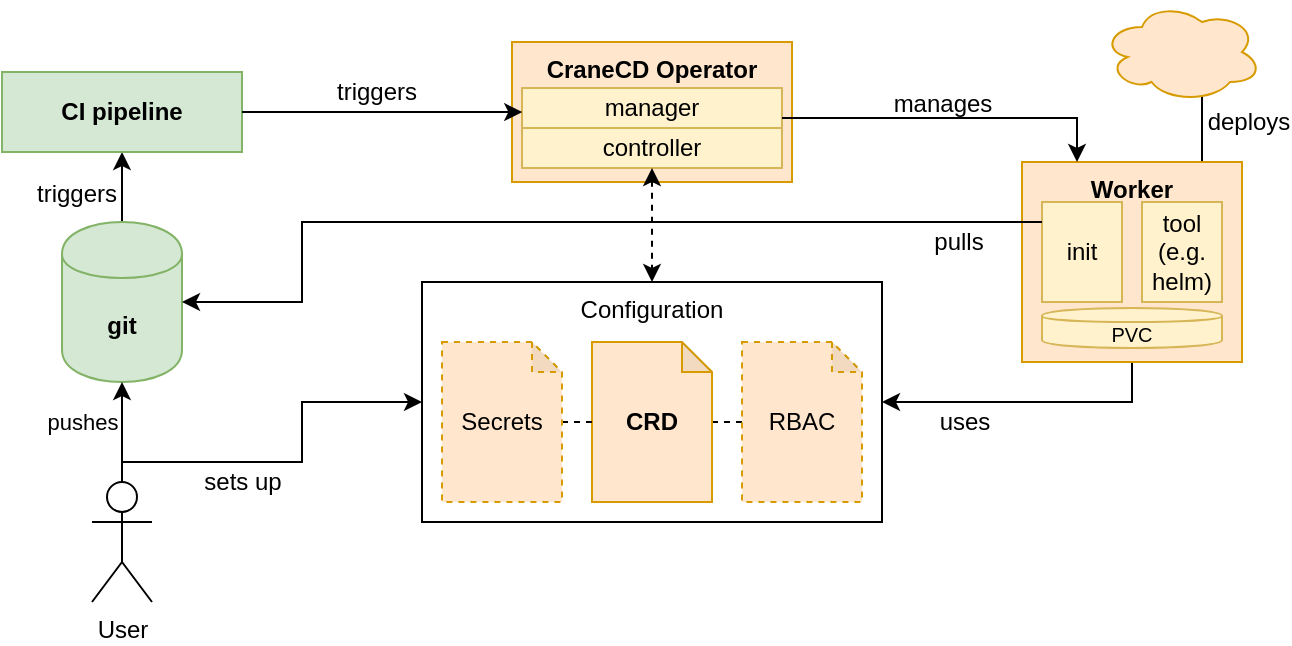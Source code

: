 <mxfile version="12.9.8" type="device"><diagram id="0FPPMWaeh4wDwvXUmPx0" name="Page-1"><mxGraphModel dx="966" dy="1360" grid="1" gridSize="10" guides="1" tooltips="1" connect="1" arrows="1" fold="1" page="1" pageScale="1" pageWidth="850" pageHeight="1100" math="0" shadow="0"><root><mxCell id="0"/><mxCell id="1" parent="0"/><mxCell id="QBfDmHrQ6wkT0DGIlefm-17" value="Configuration" style="rounded=0;whiteSpace=wrap;html=1;verticalAlign=top;" parent="1" vertex="1"><mxGeometry x="310" y="400" width="230" height="120" as="geometry"/></mxCell><mxCell id="QBfDmHrQ6wkT0DGIlefm-15" style="rounded=0;orthogonalLoop=1;jettySize=auto;html=1;exitX=0;exitY=0.5;exitDx=0;exitDy=0;exitPerimeter=0;entryX=0;entryY=0.5;entryDx=0;entryDy=0;entryPerimeter=0;dashed=1;" parent="1" source="QBfDmHrQ6wkT0DGIlefm-13" target="QBfDmHrQ6wkT0DGIlefm-11" edge="1"><mxGeometry relative="1" as="geometry"/></mxCell><mxCell id="QBfDmHrQ6wkT0DGIlefm-4" style="edgeStyle=orthogonalEdgeStyle;rounded=0;orthogonalLoop=1;jettySize=auto;html=1;exitX=0.5;exitY=0;exitDx=0;exitDy=0;entryX=0.5;entryY=1;entryDx=0;entryDy=0;" parent="1" source="QBfDmHrQ6wkT0DGIlefm-1" target="QBfDmHrQ6wkT0DGIlefm-3" edge="1"><mxGeometry relative="1" as="geometry"/></mxCell><mxCell id="QBfDmHrQ6wkT0DGIlefm-22" value="triggers" style="text;html=1;align=center;verticalAlign=middle;resizable=0;points=[];" parent="QBfDmHrQ6wkT0DGIlefm-4" vertex="1" connectable="0"><mxGeometry x="-0.181" y="-1" relative="1" as="geometry"><mxPoint x="-24" as="offset"/></mxGeometry></mxCell><mxCell id="QBfDmHrQ6wkT0DGIlefm-1" value="git" style="shape=cylinder;whiteSpace=wrap;html=1;boundedLbl=1;backgroundOutline=1;fillColor=#d5e8d4;strokeColor=#82b366;fontStyle=1" parent="1" vertex="1"><mxGeometry x="130" y="370" width="60" height="80" as="geometry"/></mxCell><mxCell id="QBfDmHrQ6wkT0DGIlefm-3" value="CI pipeline" style="rounded=0;whiteSpace=wrap;html=1;fillColor=#d5e8d4;strokeColor=#82b366;fontStyle=1" parent="1" vertex="1"><mxGeometry x="100" y="295" width="120" height="40" as="geometry"/></mxCell><mxCell id="QBfDmHrQ6wkT0DGIlefm-6" value="CraneCD Operator" style="rounded=0;whiteSpace=wrap;html=1;fillColor=#ffe6cc;strokeColor=#d79b00;fontStyle=1;verticalAlign=top;" parent="1" vertex="1"><mxGeometry x="355" y="280" width="140" height="70" as="geometry"/></mxCell><mxCell id="QBfDmHrQ6wkT0DGIlefm-20" value="pushes" style="edgeStyle=none;rounded=0;orthogonalLoop=1;jettySize=auto;html=1;exitX=0.5;exitY=0;exitDx=0;exitDy=0;exitPerimeter=0;endArrow=classic;endFill=1;" parent="1" edge="1" source="QBfDmHrQ6wkT0DGIlefm-9"><mxGeometry x="0.2" y="20" relative="1" as="geometry"><mxPoint x="160" y="550" as="sourcePoint"/><mxPoint x="160" y="450" as="targetPoint"/><mxPoint as="offset"/></mxGeometry></mxCell><mxCell id="QBfDmHrQ6wkT0DGIlefm-21" style="edgeStyle=orthogonalEdgeStyle;rounded=0;orthogonalLoop=1;jettySize=auto;html=1;exitX=0.5;exitY=0;exitDx=0;exitDy=0;exitPerimeter=0;entryX=0;entryY=0.5;entryDx=0;entryDy=0;endArrow=classic;endFill=1;" parent="1" source="QBfDmHrQ6wkT0DGIlefm-9" target="QBfDmHrQ6wkT0DGIlefm-17" edge="1"><mxGeometry relative="1" as="geometry"><Array as="points"><mxPoint x="160" y="490"/><mxPoint x="250" y="490"/><mxPoint x="250" y="460"/></Array></mxGeometry></mxCell><mxCell id="QBfDmHrQ6wkT0DGIlefm-23" value="sets up" style="text;html=1;align=center;verticalAlign=middle;resizable=0;points=[];" parent="QBfDmHrQ6wkT0DGIlefm-21" vertex="1" connectable="0"><mxGeometry x="-0.182" y="1" relative="1" as="geometry"><mxPoint x="-7.78" y="11.0" as="offset"/></mxGeometry></mxCell><mxCell id="QBfDmHrQ6wkT0DGIlefm-9" value="User" style="shape=umlActor;verticalLabelPosition=bottom;labelBackgroundColor=#ffffff;verticalAlign=top;html=1;outlineConnect=0;" parent="1" vertex="1"><mxGeometry x="145" y="500" width="30" height="60" as="geometry"/></mxCell><mxCell id="QBfDmHrQ6wkT0DGIlefm-11" value="CRD" style="shape=note;whiteSpace=wrap;html=1;backgroundOutline=1;darkOpacity=0.05;fillColor=#ffe6cc;strokeColor=#d79b00;size=15;fontStyle=1" parent="1" vertex="1"><mxGeometry x="395" y="430" width="60" height="80" as="geometry"/></mxCell><mxCell id="QBfDmHrQ6wkT0DGIlefm-16" style="edgeStyle=none;rounded=0;orthogonalLoop=1;jettySize=auto;html=1;exitX=0;exitY=0.5;exitDx=0;exitDy=0;exitPerimeter=0;entryX=0;entryY=0.5;entryDx=0;entryDy=0;entryPerimeter=0;dashed=1;endArrow=none;endFill=0;" parent="1" source="QBfDmHrQ6wkT0DGIlefm-12" target="QBfDmHrQ6wkT0DGIlefm-11" edge="1"><mxGeometry relative="1" as="geometry"/></mxCell><mxCell id="QBfDmHrQ6wkT0DGIlefm-12" value="Secrets" style="shape=note;whiteSpace=wrap;html=1;backgroundOutline=1;darkOpacity=0.05;fillColor=#ffe6cc;strokeColor=#d79b00;size=15;fontStyle=0;dashed=1;" parent="1" vertex="1"><mxGeometry x="320" y="430" width="60" height="80" as="geometry"/></mxCell><mxCell id="QBfDmHrQ6wkT0DGIlefm-13" value="RBAC" style="shape=note;whiteSpace=wrap;html=1;backgroundOutline=1;darkOpacity=0.05;fillColor=#ffe6cc;strokeColor=#d79b00;size=15;fontStyle=0;dashed=1;" parent="1" vertex="1"><mxGeometry x="470" y="430" width="60" height="80" as="geometry"/></mxCell><mxCell id="QBfDmHrQ6wkT0DGIlefm-28" style="edgeStyle=orthogonalEdgeStyle;rounded=0;orthogonalLoop=1;jettySize=auto;html=1;exitX=0.5;exitY=1;exitDx=0;exitDy=0;entryX=1;entryY=0.5;entryDx=0;entryDy=0;startArrow=none;startFill=0;endArrow=classic;endFill=1;" parent="1" source="QBfDmHrQ6wkT0DGIlefm-25" target="QBfDmHrQ6wkT0DGIlefm-17" edge="1"><mxGeometry relative="1" as="geometry"/></mxCell><mxCell id="QBfDmHrQ6wkT0DGIlefm-32" value="uses" style="text;html=1;align=center;verticalAlign=middle;resizable=0;points=[];" parent="QBfDmHrQ6wkT0DGIlefm-28" vertex="1" connectable="0"><mxGeometry x="0.028" y="-43" relative="1" as="geometry"><mxPoint x="-30" y="53" as="offset"/></mxGeometry></mxCell><mxCell id="QBfDmHrQ6wkT0DGIlefm-39" style="edgeStyle=orthogonalEdgeStyle;rounded=0;orthogonalLoop=1;jettySize=auto;html=1;exitX=0.75;exitY=0;exitDx=0;exitDy=0;startArrow=none;startFill=0;endArrow=classic;endFill=1;" parent="1" source="QBfDmHrQ6wkT0DGIlefm-25" edge="1"><mxGeometry relative="1" as="geometry"><mxPoint x="700" y="280" as="targetPoint"/><Array as="points"><mxPoint x="693" y="350"/><mxPoint x="700" y="350"/></Array></mxGeometry></mxCell><mxCell id="QBfDmHrQ6wkT0DGIlefm-40" value="deploys" style="text;html=1;align=center;verticalAlign=middle;resizable=0;points=[];" parent="QBfDmHrQ6wkT0DGIlefm-39" vertex="1" connectable="0"><mxGeometry x="-0.22" y="-1" relative="1" as="geometry"><mxPoint x="22" y="-13.33" as="offset"/></mxGeometry></mxCell><mxCell id="QBfDmHrQ6wkT0DGIlefm-25" value="Worker" style="rounded=0;whiteSpace=wrap;html=1;fillColor=#ffe6cc;strokeColor=#d79b00;fontStyle=1;verticalAlign=top;" parent="1" vertex="1"><mxGeometry x="610" y="340" width="110" height="100" as="geometry"/></mxCell><mxCell id="QBfDmHrQ6wkT0DGIlefm-27" value="manages" style="text;html=1;align=center;verticalAlign=middle;resizable=0;points=[];autosize=1;" parent="1" vertex="1"><mxGeometry x="540" y="301" width="60" height="20" as="geometry"/></mxCell><mxCell id="QBfDmHrQ6wkT0DGIlefm-35" value="" style="ellipse;shape=cloud;whiteSpace=wrap;html=1;fillColor=#ffe6cc;strokeColor=#d79b00;" parent="1" vertex="1"><mxGeometry x="650" y="260" width="80" height="50" as="geometry"/></mxCell><mxCell id="QBfDmHrQ6wkT0DGIlefm-41" value="init" style="rounded=0;whiteSpace=wrap;html=1;fillColor=#fff2cc;strokeColor=#d6b656;" parent="1" vertex="1"><mxGeometry x="620" y="360" width="40" height="50" as="geometry"/></mxCell><mxCell id="QBfDmHrQ6wkT0DGIlefm-29" style="edgeStyle=orthogonalEdgeStyle;rounded=0;orthogonalLoop=1;jettySize=auto;html=1;entryX=1;entryY=0.5;entryDx=0;entryDy=0;startArrow=none;startFill=0;endArrow=classic;endFill=1;" parent="1" target="QBfDmHrQ6wkT0DGIlefm-1" edge="1"><mxGeometry relative="1" as="geometry"><mxPoint x="620" y="370" as="sourcePoint"/><Array as="points"><mxPoint x="250" y="370"/><mxPoint x="250" y="410"/></Array></mxGeometry></mxCell><mxCell id="QBfDmHrQ6wkT0DGIlefm-31" value="pulls" style="text;html=1;align=center;verticalAlign=middle;resizable=0;points=[];" parent="QBfDmHrQ6wkT0DGIlefm-29" vertex="1" connectable="0"><mxGeometry x="-0.633" relative="1" as="geometry"><mxPoint x="44.17" y="9.97" as="offset"/></mxGeometry></mxCell><mxCell id="QBfDmHrQ6wkT0DGIlefm-42" value="PVC" style="shape=cylinder;whiteSpace=wrap;html=1;boundedLbl=1;backgroundOutline=1;fillColor=#fff2cc;strokeColor=#d6b656;fontSize=10;" parent="1" vertex="1"><mxGeometry x="620" y="413" width="90" height="20" as="geometry"/></mxCell><mxCell id="QBfDmHrQ6wkT0DGIlefm-44" value="&lt;div&gt;tool&lt;/div&gt;&lt;div&gt;(e.g. helm)&lt;br&gt;&lt;/div&gt;" style="rounded=0;whiteSpace=wrap;html=1;fillColor=#fff2cc;strokeColor=#d6b656;" parent="1" vertex="1"><mxGeometry x="670" y="360" width="40" height="50" as="geometry"/></mxCell><mxCell id="q-RFKaPXZDry5o8MZ7i6-1" value="manager" style="rounded=0;whiteSpace=wrap;html=1;fillColor=#fff2cc;strokeColor=#d6b656;" vertex="1" parent="1"><mxGeometry x="360" y="303" width="130" height="20" as="geometry"/></mxCell><mxCell id="q-RFKaPXZDry5o8MZ7i6-2" value="controller" style="rounded=0;whiteSpace=wrap;html=1;fillColor=#fff2cc;strokeColor=#d6b656;" vertex="1" parent="1"><mxGeometry x="360" y="323" width="130" height="20" as="geometry"/></mxCell><mxCell id="QBfDmHrQ6wkT0DGIlefm-24" style="edgeStyle=none;rounded=0;orthogonalLoop=1;jettySize=auto;html=1;exitX=0.5;exitY=1;exitDx=0;exitDy=0;endArrow=classic;endFill=1;startArrow=classic;startFill=1;dashed=1;" parent="1" source="q-RFKaPXZDry5o8MZ7i6-2" edge="1"><mxGeometry relative="1" as="geometry"><mxPoint x="425" y="400" as="targetPoint"/></mxGeometry></mxCell><mxCell id="QBfDmHrQ6wkT0DGIlefm-7" style="edgeStyle=orthogonalEdgeStyle;rounded=0;orthogonalLoop=1;jettySize=auto;html=1;exitX=1;exitY=0.5;exitDx=0;exitDy=0;entryX=0.001;entryY=0.601;entryDx=0;entryDy=0;entryPerimeter=0;" parent="1" source="QBfDmHrQ6wkT0DGIlefm-3" target="q-RFKaPXZDry5o8MZ7i6-1" edge="1"><mxGeometry relative="1" as="geometry"><mxPoint x="350" y="315" as="targetPoint"/></mxGeometry></mxCell><mxCell id="QBfDmHrQ6wkT0DGIlefm-8" value="triggers" style="text;html=1;align=center;verticalAlign=middle;resizable=0;points=[];" parent="QBfDmHrQ6wkT0DGIlefm-7" vertex="1" connectable="0"><mxGeometry x="-0.293" y="-1" relative="1" as="geometry"><mxPoint x="17" y="-11" as="offset"/></mxGeometry></mxCell><mxCell id="QBfDmHrQ6wkT0DGIlefm-36" style="edgeStyle=orthogonalEdgeStyle;rounded=0;orthogonalLoop=1;jettySize=auto;html=1;exitX=1;exitY=0.75;exitDx=0;exitDy=0;entryX=0.25;entryY=0;entryDx=0;entryDy=0;startArrow=none;startFill=0;endArrow=classic;endFill=1;" parent="1" source="q-RFKaPXZDry5o8MZ7i6-1" target="QBfDmHrQ6wkT0DGIlefm-25" edge="1"><mxGeometry relative="1" as="geometry"/></mxCell></root></mxGraphModel></diagram></mxfile>
